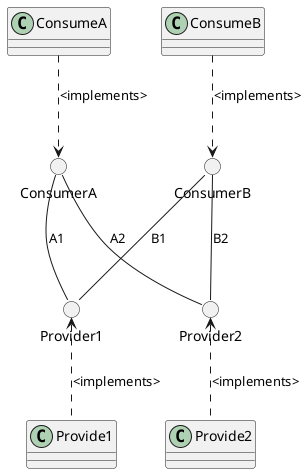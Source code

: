 @startuml

() ConsumerA

() ConsumerB

ConsumeA ..> ConsumerA : <implements>

ConsumeB ..> ConsumerB : <implements>

() Provider1

() Provider2

ConsumerA -- Provider1 : A1
ConsumerA -- Provider2 : A2

ConsumerB -- Provider1 : B1
ConsumerB -- Provider2 : B2

Provider1 <.. Provide1 : <implements>
Provider2 <.. Provide2 : <implements>

@enduml